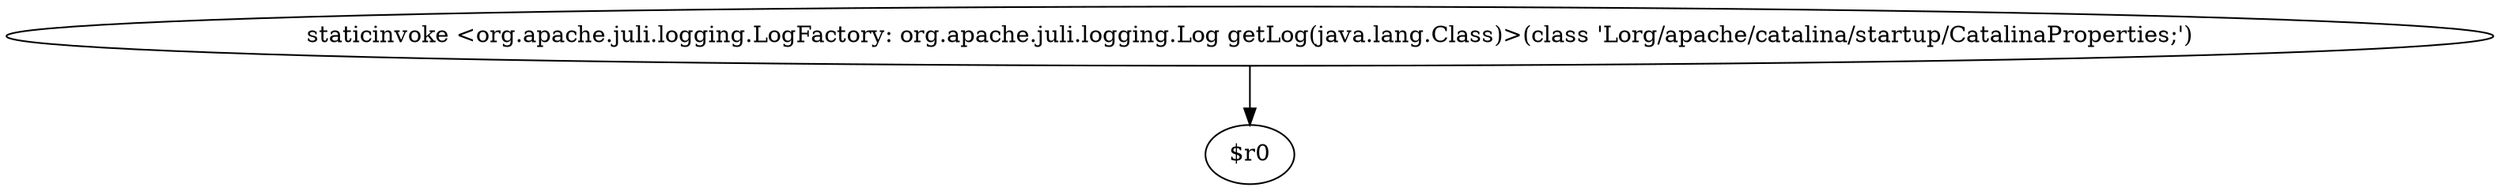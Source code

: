 digraph g {
0[label="staticinvoke <org.apache.juli.logging.LogFactory: org.apache.juli.logging.Log getLog(java.lang.Class)>(class 'Lorg/apache/catalina/startup/CatalinaProperties;')"]
1[label="$r0"]
0->1[label=""]
}